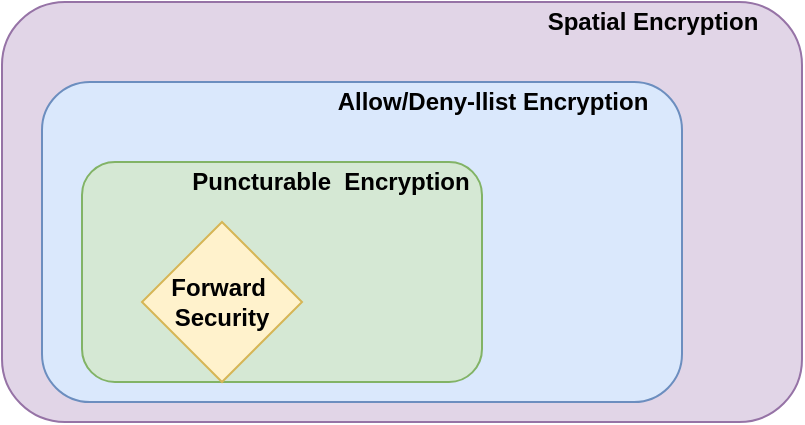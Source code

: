 <mxfile version="17.4.0" type="github">
  <diagram id="lq0eT0aVpltnqIhbc246" name="Page-1">
    <mxGraphModel dx="786" dy="545" grid="1" gridSize="10" guides="1" tooltips="1" connect="1" arrows="1" fold="1" page="1" pageScale="1" pageWidth="827" pageHeight="1169" math="0" shadow="0">
      <root>
        <mxCell id="0" />
        <mxCell id="1" parent="0" />
        <mxCell id="vgubdLYI7SiRzni6n6n7-1" value="" style="rounded=1;whiteSpace=wrap;html=1;fillColor=#e1d5e7;strokeColor=#9673a6;" vertex="1" parent="1">
          <mxGeometry x="180" y="160" width="400" height="210" as="geometry" />
        </mxCell>
        <mxCell id="vgubdLYI7SiRzni6n6n7-5" value="&lt;span&gt;&lt;b&gt;Spatial Encryption&lt;/b&gt;&lt;/span&gt;" style="text;html=1;align=center;verticalAlign=middle;resizable=0;points=[];autosize=1;strokeColor=none;fillColor=none;" vertex="1" parent="1">
          <mxGeometry x="445" y="160" width="120" height="20" as="geometry" />
        </mxCell>
        <mxCell id="vgubdLYI7SiRzni6n6n7-6" value="" style="rounded=1;whiteSpace=wrap;html=1;fillColor=#dae8fc;strokeColor=#6c8ebf;" vertex="1" parent="1">
          <mxGeometry x="200" y="200" width="320" height="160" as="geometry" />
        </mxCell>
        <mxCell id="vgubdLYI7SiRzni6n6n7-7" value="&lt;b&gt;Allow/Deny-llist Encryption&lt;/b&gt;" style="text;html=1;align=center;verticalAlign=middle;resizable=0;points=[];autosize=1;strokeColor=none;fillColor=none;" vertex="1" parent="1">
          <mxGeometry x="340" y="200" width="170" height="20" as="geometry" />
        </mxCell>
        <mxCell id="vgubdLYI7SiRzni6n6n7-2" value="" style="rounded=1;whiteSpace=wrap;html=1;fillColor=#d5e8d4;strokeColor=#82b366;" vertex="1" parent="1">
          <mxGeometry x="220" y="240" width="200" height="110" as="geometry" />
        </mxCell>
        <mxCell id="vgubdLYI7SiRzni6n6n7-8" value="&lt;b&gt;Forward&amp;nbsp;&lt;br&gt;Security&lt;/b&gt;" style="rhombus;whiteSpace=wrap;html=1;fillColor=#fff2cc;strokeColor=#d6b656;" vertex="1" parent="1">
          <mxGeometry x="250" y="270" width="80" height="80" as="geometry" />
        </mxCell>
        <mxCell id="vgubdLYI7SiRzni6n6n7-9" value="&lt;span&gt;&lt;b&gt;Puncturable &amp;nbsp;Encryption&lt;/b&gt;&lt;/span&gt;" style="text;html=1;align=center;verticalAlign=middle;resizable=0;points=[];autosize=1;strokeColor=none;fillColor=none;" vertex="1" parent="1">
          <mxGeometry x="269" y="240" width="150" height="20" as="geometry" />
        </mxCell>
      </root>
    </mxGraphModel>
  </diagram>
</mxfile>
